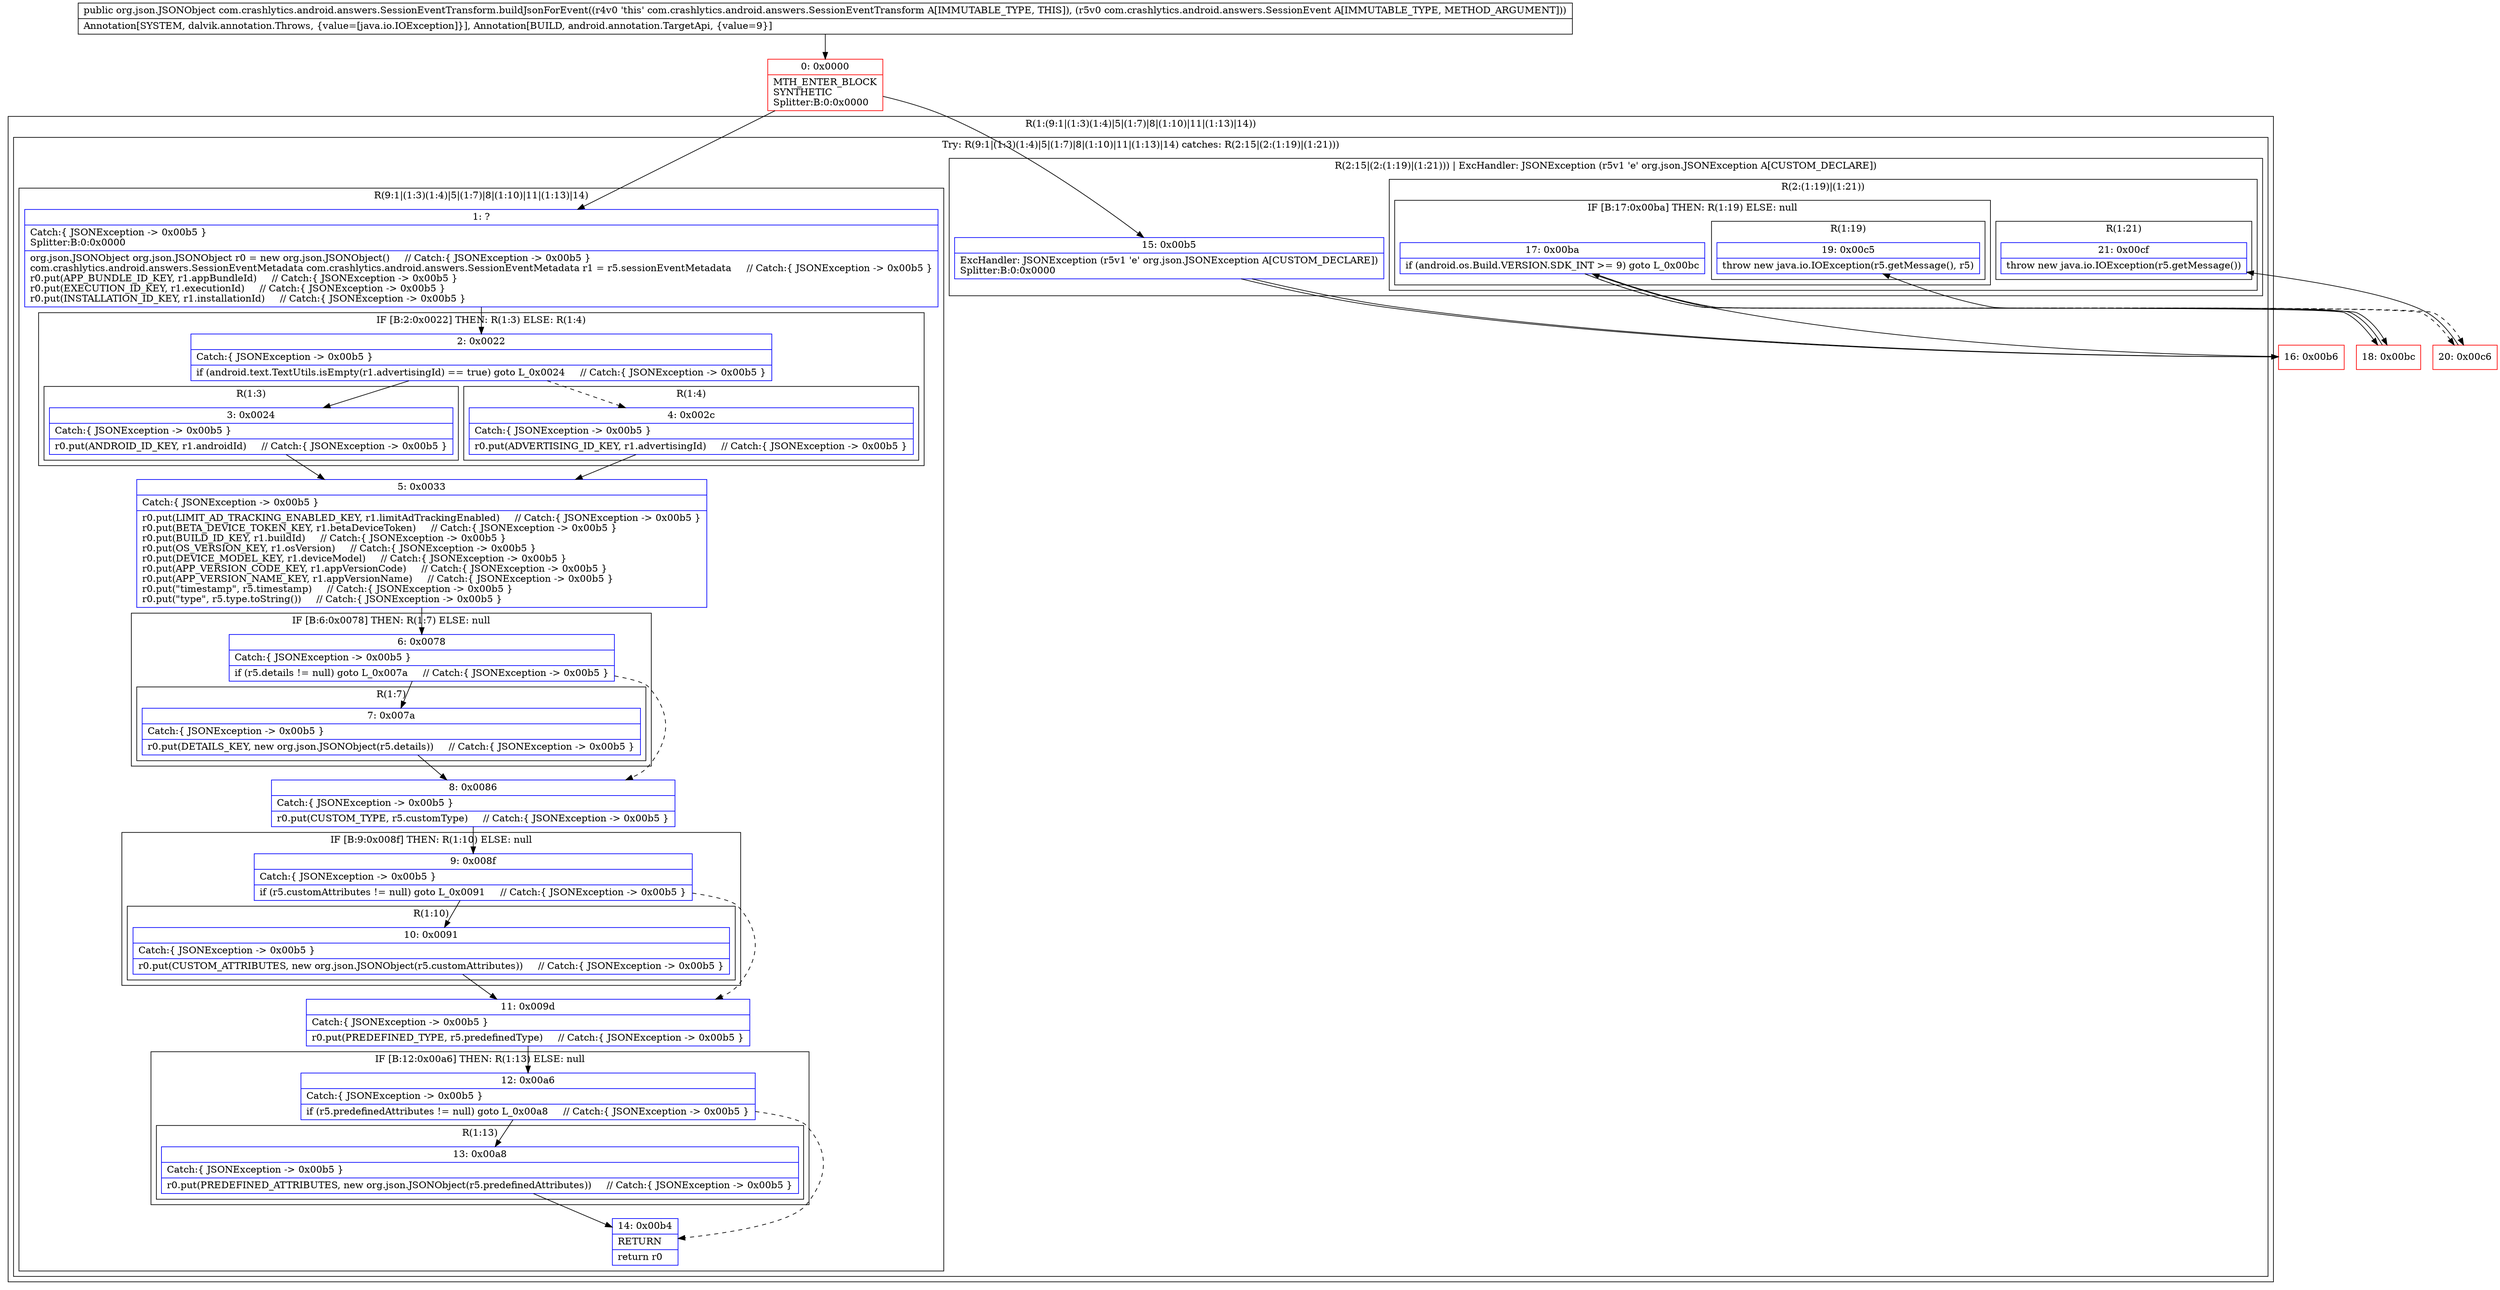 digraph "CFG forcom.crashlytics.android.answers.SessionEventTransform.buildJsonForEvent(Lcom\/crashlytics\/android\/answers\/SessionEvent;)Lorg\/json\/JSONObject;" {
subgraph cluster_Region_1298305942 {
label = "R(1:(9:1|(1:3)(1:4)|5|(1:7)|8|(1:10)|11|(1:13)|14))";
node [shape=record,color=blue];
subgraph cluster_TryCatchRegion_1977862180 {
label = "Try: R(9:1|(1:3)(1:4)|5|(1:7)|8|(1:10)|11|(1:13)|14) catches: R(2:15|(2:(1:19)|(1:21)))";
node [shape=record,color=blue];
subgraph cluster_Region_1881494826 {
label = "R(9:1|(1:3)(1:4)|5|(1:7)|8|(1:10)|11|(1:13)|14)";
node [shape=record,color=blue];
Node_1 [shape=record,label="{1\:\ ?|Catch:\{ JSONException \-\> 0x00b5 \}\lSplitter:B:0:0x0000\l|org.json.JSONObject org.json.JSONObject r0 = new org.json.JSONObject()     \/\/ Catch:\{ JSONException \-\> 0x00b5 \}\lcom.crashlytics.android.answers.SessionEventMetadata com.crashlytics.android.answers.SessionEventMetadata r1 = r5.sessionEventMetadata     \/\/ Catch:\{ JSONException \-\> 0x00b5 \}\lr0.put(APP_BUNDLE_ID_KEY, r1.appBundleId)     \/\/ Catch:\{ JSONException \-\> 0x00b5 \}\lr0.put(EXECUTION_ID_KEY, r1.executionId)     \/\/ Catch:\{ JSONException \-\> 0x00b5 \}\lr0.put(INSTALLATION_ID_KEY, r1.installationId)     \/\/ Catch:\{ JSONException \-\> 0x00b5 \}\l}"];
subgraph cluster_IfRegion_1261188234 {
label = "IF [B:2:0x0022] THEN: R(1:3) ELSE: R(1:4)";
node [shape=record,color=blue];
Node_2 [shape=record,label="{2\:\ 0x0022|Catch:\{ JSONException \-\> 0x00b5 \}\l|if (android.text.TextUtils.isEmpty(r1.advertisingId) == true) goto L_0x0024     \/\/ Catch:\{ JSONException \-\> 0x00b5 \}\l}"];
subgraph cluster_Region_2094843675 {
label = "R(1:3)";
node [shape=record,color=blue];
Node_3 [shape=record,label="{3\:\ 0x0024|Catch:\{ JSONException \-\> 0x00b5 \}\l|r0.put(ANDROID_ID_KEY, r1.androidId)     \/\/ Catch:\{ JSONException \-\> 0x00b5 \}\l}"];
}
subgraph cluster_Region_836346109 {
label = "R(1:4)";
node [shape=record,color=blue];
Node_4 [shape=record,label="{4\:\ 0x002c|Catch:\{ JSONException \-\> 0x00b5 \}\l|r0.put(ADVERTISING_ID_KEY, r1.advertisingId)     \/\/ Catch:\{ JSONException \-\> 0x00b5 \}\l}"];
}
}
Node_5 [shape=record,label="{5\:\ 0x0033|Catch:\{ JSONException \-\> 0x00b5 \}\l|r0.put(LIMIT_AD_TRACKING_ENABLED_KEY, r1.limitAdTrackingEnabled)     \/\/ Catch:\{ JSONException \-\> 0x00b5 \}\lr0.put(BETA_DEVICE_TOKEN_KEY, r1.betaDeviceToken)     \/\/ Catch:\{ JSONException \-\> 0x00b5 \}\lr0.put(BUILD_ID_KEY, r1.buildId)     \/\/ Catch:\{ JSONException \-\> 0x00b5 \}\lr0.put(OS_VERSION_KEY, r1.osVersion)     \/\/ Catch:\{ JSONException \-\> 0x00b5 \}\lr0.put(DEVICE_MODEL_KEY, r1.deviceModel)     \/\/ Catch:\{ JSONException \-\> 0x00b5 \}\lr0.put(APP_VERSION_CODE_KEY, r1.appVersionCode)     \/\/ Catch:\{ JSONException \-\> 0x00b5 \}\lr0.put(APP_VERSION_NAME_KEY, r1.appVersionName)     \/\/ Catch:\{ JSONException \-\> 0x00b5 \}\lr0.put(\"timestamp\", r5.timestamp)     \/\/ Catch:\{ JSONException \-\> 0x00b5 \}\lr0.put(\"type\", r5.type.toString())     \/\/ Catch:\{ JSONException \-\> 0x00b5 \}\l}"];
subgraph cluster_IfRegion_15025748 {
label = "IF [B:6:0x0078] THEN: R(1:7) ELSE: null";
node [shape=record,color=blue];
Node_6 [shape=record,label="{6\:\ 0x0078|Catch:\{ JSONException \-\> 0x00b5 \}\l|if (r5.details != null) goto L_0x007a     \/\/ Catch:\{ JSONException \-\> 0x00b5 \}\l}"];
subgraph cluster_Region_2007420335 {
label = "R(1:7)";
node [shape=record,color=blue];
Node_7 [shape=record,label="{7\:\ 0x007a|Catch:\{ JSONException \-\> 0x00b5 \}\l|r0.put(DETAILS_KEY, new org.json.JSONObject(r5.details))     \/\/ Catch:\{ JSONException \-\> 0x00b5 \}\l}"];
}
}
Node_8 [shape=record,label="{8\:\ 0x0086|Catch:\{ JSONException \-\> 0x00b5 \}\l|r0.put(CUSTOM_TYPE, r5.customType)     \/\/ Catch:\{ JSONException \-\> 0x00b5 \}\l}"];
subgraph cluster_IfRegion_1692232123 {
label = "IF [B:9:0x008f] THEN: R(1:10) ELSE: null";
node [shape=record,color=blue];
Node_9 [shape=record,label="{9\:\ 0x008f|Catch:\{ JSONException \-\> 0x00b5 \}\l|if (r5.customAttributes != null) goto L_0x0091     \/\/ Catch:\{ JSONException \-\> 0x00b5 \}\l}"];
subgraph cluster_Region_770722420 {
label = "R(1:10)";
node [shape=record,color=blue];
Node_10 [shape=record,label="{10\:\ 0x0091|Catch:\{ JSONException \-\> 0x00b5 \}\l|r0.put(CUSTOM_ATTRIBUTES, new org.json.JSONObject(r5.customAttributes))     \/\/ Catch:\{ JSONException \-\> 0x00b5 \}\l}"];
}
}
Node_11 [shape=record,label="{11\:\ 0x009d|Catch:\{ JSONException \-\> 0x00b5 \}\l|r0.put(PREDEFINED_TYPE, r5.predefinedType)     \/\/ Catch:\{ JSONException \-\> 0x00b5 \}\l}"];
subgraph cluster_IfRegion_1031452821 {
label = "IF [B:12:0x00a6] THEN: R(1:13) ELSE: null";
node [shape=record,color=blue];
Node_12 [shape=record,label="{12\:\ 0x00a6|Catch:\{ JSONException \-\> 0x00b5 \}\l|if (r5.predefinedAttributes != null) goto L_0x00a8     \/\/ Catch:\{ JSONException \-\> 0x00b5 \}\l}"];
subgraph cluster_Region_932095182 {
label = "R(1:13)";
node [shape=record,color=blue];
Node_13 [shape=record,label="{13\:\ 0x00a8|Catch:\{ JSONException \-\> 0x00b5 \}\l|r0.put(PREDEFINED_ATTRIBUTES, new org.json.JSONObject(r5.predefinedAttributes))     \/\/ Catch:\{ JSONException \-\> 0x00b5 \}\l}"];
}
}
Node_14 [shape=record,label="{14\:\ 0x00b4|RETURN\l|return r0\l}"];
}
subgraph cluster_Region_1454634486 {
label = "R(2:15|(2:(1:19)|(1:21))) | ExcHandler: JSONException (r5v1 'e' org.json.JSONException A[CUSTOM_DECLARE])\l";
node [shape=record,color=blue];
Node_15 [shape=record,label="{15\:\ 0x00b5|ExcHandler: JSONException (r5v1 'e' org.json.JSONException A[CUSTOM_DECLARE])\lSplitter:B:0:0x0000\l}"];
subgraph cluster_Region_2085539474 {
label = "R(2:(1:19)|(1:21))";
node [shape=record,color=blue];
subgraph cluster_IfRegion_1934745617 {
label = "IF [B:17:0x00ba] THEN: R(1:19) ELSE: null";
node [shape=record,color=blue];
Node_17 [shape=record,label="{17\:\ 0x00ba|if (android.os.Build.VERSION.SDK_INT \>= 9) goto L_0x00bc\l}"];
subgraph cluster_Region_453464318 {
label = "R(1:19)";
node [shape=record,color=blue];
Node_19 [shape=record,label="{19\:\ 0x00c5|throw new java.io.IOException(r5.getMessage(), r5)\l}"];
}
}
subgraph cluster_Region_1389496877 {
label = "R(1:21)";
node [shape=record,color=blue];
Node_21 [shape=record,label="{21\:\ 0x00cf|throw new java.io.IOException(r5.getMessage())\l}"];
}
}
}
}
}
subgraph cluster_Region_1454634486 {
label = "R(2:15|(2:(1:19)|(1:21))) | ExcHandler: JSONException (r5v1 'e' org.json.JSONException A[CUSTOM_DECLARE])\l";
node [shape=record,color=blue];
Node_15 [shape=record,label="{15\:\ 0x00b5|ExcHandler: JSONException (r5v1 'e' org.json.JSONException A[CUSTOM_DECLARE])\lSplitter:B:0:0x0000\l}"];
subgraph cluster_Region_2085539474 {
label = "R(2:(1:19)|(1:21))";
node [shape=record,color=blue];
subgraph cluster_IfRegion_1934745617 {
label = "IF [B:17:0x00ba] THEN: R(1:19) ELSE: null";
node [shape=record,color=blue];
Node_17 [shape=record,label="{17\:\ 0x00ba|if (android.os.Build.VERSION.SDK_INT \>= 9) goto L_0x00bc\l}"];
subgraph cluster_Region_453464318 {
label = "R(1:19)";
node [shape=record,color=blue];
Node_19 [shape=record,label="{19\:\ 0x00c5|throw new java.io.IOException(r5.getMessage(), r5)\l}"];
}
}
subgraph cluster_Region_1389496877 {
label = "R(1:21)";
node [shape=record,color=blue];
Node_21 [shape=record,label="{21\:\ 0x00cf|throw new java.io.IOException(r5.getMessage())\l}"];
}
}
}
Node_0 [shape=record,color=red,label="{0\:\ 0x0000|MTH_ENTER_BLOCK\lSYNTHETIC\lSplitter:B:0:0x0000\l}"];
Node_16 [shape=record,color=red,label="{16\:\ 0x00b6}"];
Node_18 [shape=record,color=red,label="{18\:\ 0x00bc}"];
Node_20 [shape=record,color=red,label="{20\:\ 0x00c6}"];
MethodNode[shape=record,label="{public org.json.JSONObject com.crashlytics.android.answers.SessionEventTransform.buildJsonForEvent((r4v0 'this' com.crashlytics.android.answers.SessionEventTransform A[IMMUTABLE_TYPE, THIS]), (r5v0 com.crashlytics.android.answers.SessionEvent A[IMMUTABLE_TYPE, METHOD_ARGUMENT]))  | Annotation[SYSTEM, dalvik.annotation.Throws, \{value=[java.io.IOException]\}], Annotation[BUILD, android.annotation.TargetApi, \{value=9\}]\l}"];
MethodNode -> Node_0;
Node_1 -> Node_2;
Node_2 -> Node_3;
Node_2 -> Node_4[style=dashed];
Node_3 -> Node_5;
Node_4 -> Node_5;
Node_5 -> Node_6;
Node_6 -> Node_7;
Node_6 -> Node_8[style=dashed];
Node_7 -> Node_8;
Node_8 -> Node_9;
Node_9 -> Node_10;
Node_9 -> Node_11[style=dashed];
Node_10 -> Node_11;
Node_11 -> Node_12;
Node_12 -> Node_13;
Node_12 -> Node_14[style=dashed];
Node_13 -> Node_14;
Node_15 -> Node_16;
Node_17 -> Node_18;
Node_17 -> Node_20[style=dashed];
Node_15 -> Node_16;
Node_17 -> Node_18;
Node_17 -> Node_20[style=dashed];
Node_0 -> Node_1;
Node_0 -> Node_15;
Node_16 -> Node_17;
Node_18 -> Node_19;
Node_20 -> Node_21;
}

